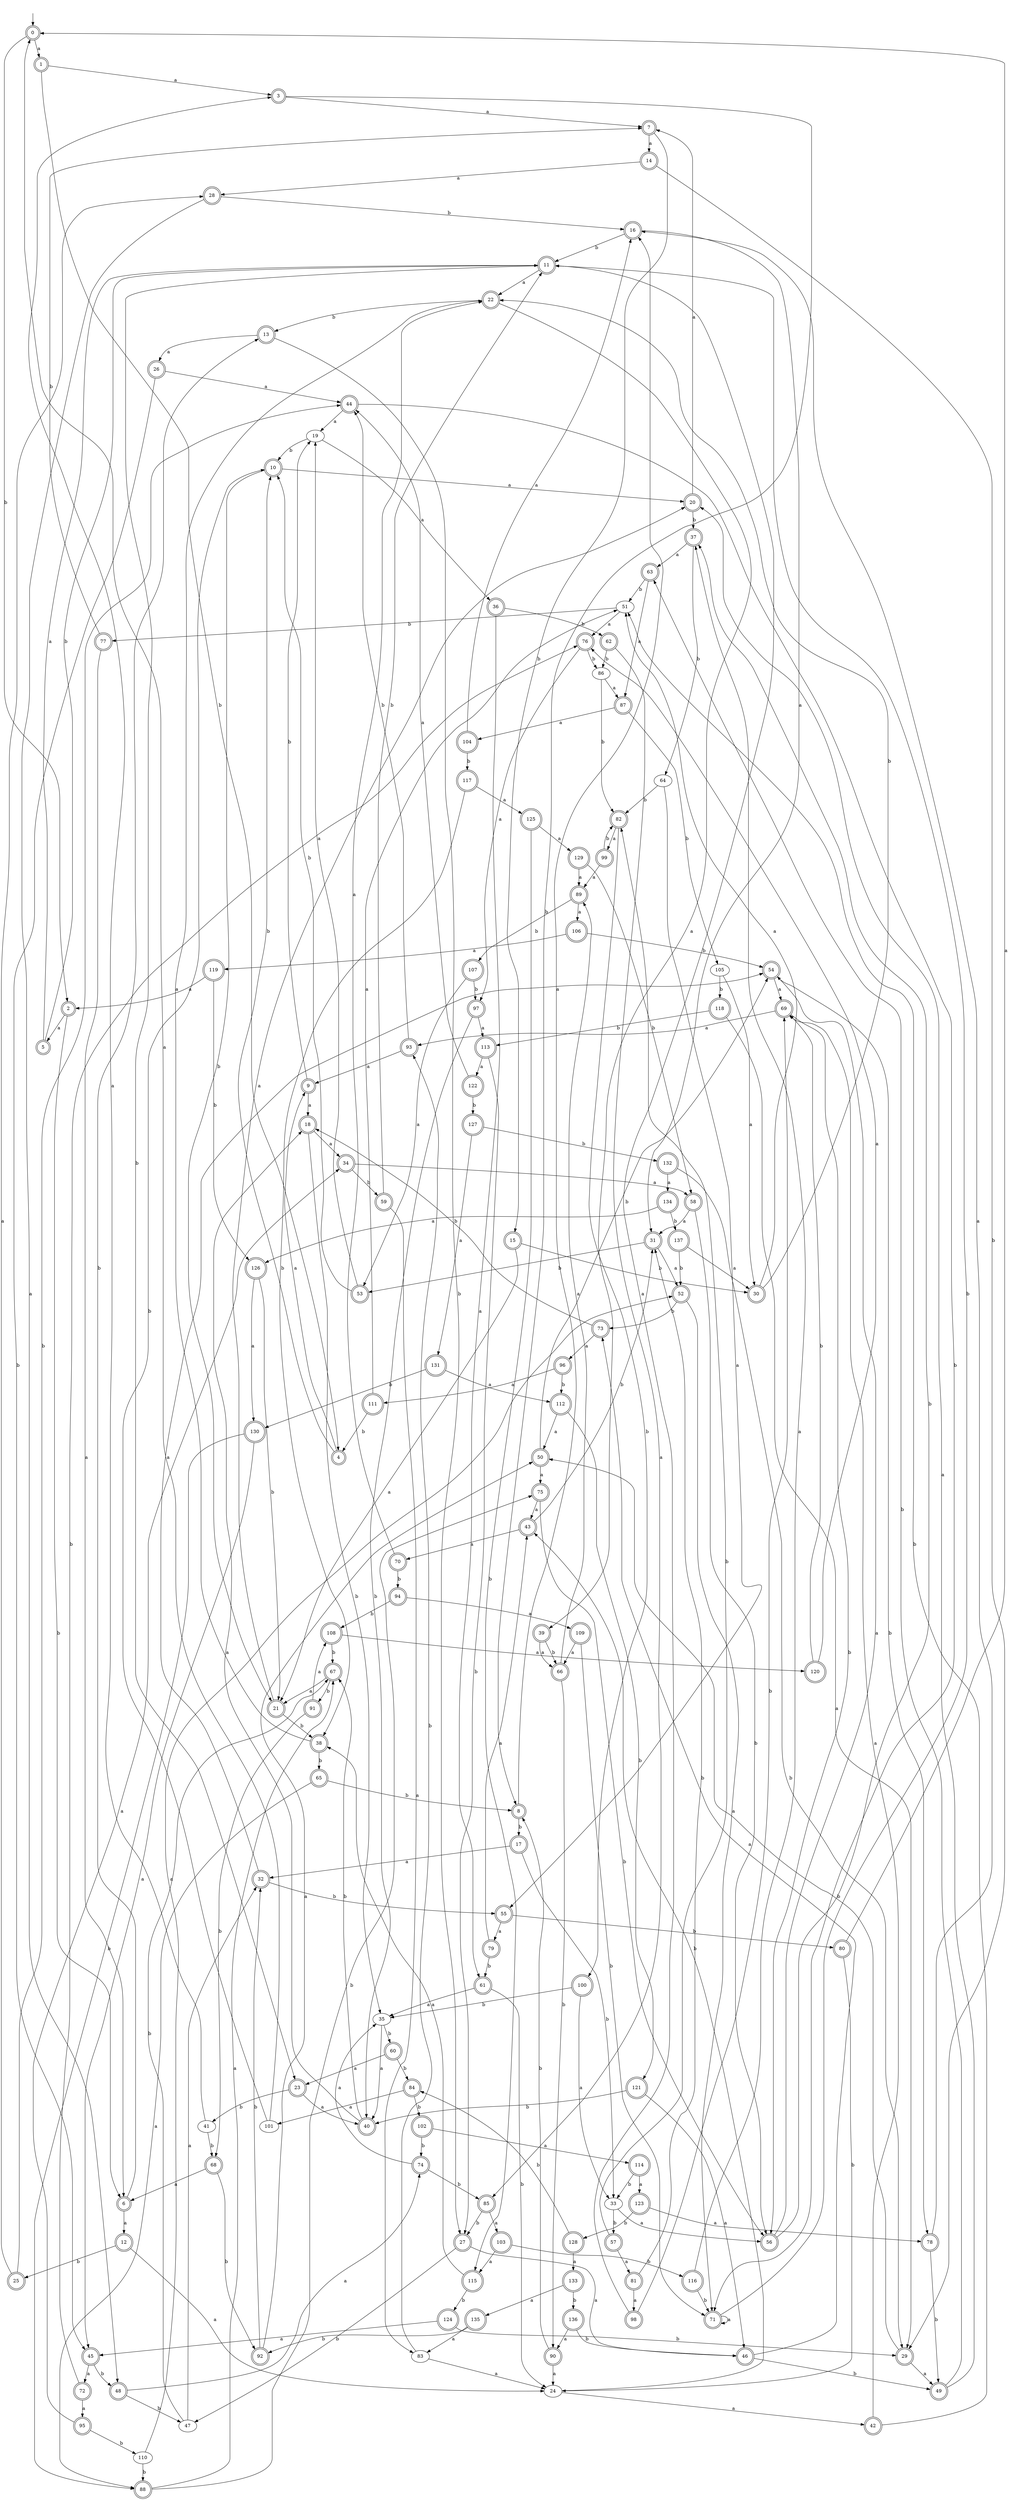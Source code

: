 digraph RandomDFA {
  __start0 [label="", shape=none];
  __start0 -> 0 [label=""];
  0 [shape=circle] [shape=doublecircle]
  0 -> 1 [label="a"]
  0 -> 2 [label="b"]
  1 [shape=doublecircle]
  1 -> 3 [label="a"]
  1 -> 4 [label="b"]
  2 [shape=doublecircle]
  2 -> 5 [label="a"]
  2 -> 6 [label="b"]
  3 [shape=doublecircle]
  3 -> 7 [label="a"]
  3 -> 8 [label="b"]
  4 [shape=doublecircle]
  4 -> 9 [label="a"]
  4 -> 10 [label="b"]
  5 [shape=doublecircle]
  5 -> 11 [label="a"]
  5 -> 11 [label="b"]
  6 [shape=doublecircle]
  6 -> 12 [label="a"]
  6 -> 13 [label="b"]
  7 [shape=doublecircle]
  7 -> 14 [label="a"]
  7 -> 15 [label="b"]
  8 [shape=doublecircle]
  8 -> 16 [label="a"]
  8 -> 17 [label="b"]
  9 [shape=doublecircle]
  9 -> 18 [label="a"]
  9 -> 19 [label="b"]
  10 [shape=doublecircle]
  10 -> 20 [label="a"]
  10 -> 21 [label="b"]
  11 [shape=doublecircle]
  11 -> 22 [label="a"]
  11 -> 23 [label="b"]
  12 [shape=doublecircle]
  12 -> 24 [label="a"]
  12 -> 25 [label="b"]
  13 [shape=doublecircle]
  13 -> 26 [label="a"]
  13 -> 27 [label="b"]
  14 [shape=doublecircle]
  14 -> 28 [label="a"]
  14 -> 29 [label="b"]
  15 [shape=doublecircle]
  15 -> 21 [label="a"]
  15 -> 30 [label="b"]
  16 [shape=doublecircle]
  16 -> 31 [label="a"]
  16 -> 11 [label="b"]
  17 [shape=doublecircle]
  17 -> 32 [label="a"]
  17 -> 33 [label="b"]
  18 [shape=doublecircle]
  18 -> 34 [label="a"]
  18 -> 35 [label="b"]
  19
  19 -> 36 [label="a"]
  19 -> 10 [label="b"]
  20 [shape=doublecircle]
  20 -> 7 [label="a"]
  20 -> 37 [label="b"]
  21 [shape=doublecircle]
  21 -> 20 [label="a"]
  21 -> 38 [label="b"]
  22 [shape=doublecircle]
  22 -> 39 [label="a"]
  22 -> 13 [label="b"]
  23 [shape=doublecircle]
  23 -> 40 [label="a"]
  23 -> 41 [label="b"]
  24
  24 -> 42 [label="a"]
  24 -> 43 [label="b"]
  25 [shape=doublecircle]
  25 -> 28 [label="a"]
  25 -> 44 [label="b"]
  26 [shape=doublecircle]
  26 -> 44 [label="a"]
  26 -> 45 [label="b"]
  27 [shape=doublecircle]
  27 -> 46 [label="a"]
  27 -> 47 [label="b"]
  28 [shape=doublecircle]
  28 -> 48 [label="a"]
  28 -> 16 [label="b"]
  29 [shape=doublecircle]
  29 -> 49 [label="a"]
  29 -> 50 [label="b"]
  30 [shape=doublecircle]
  30 -> 51 [label="a"]
  30 -> 22 [label="b"]
  31 [shape=doublecircle]
  31 -> 52 [label="a"]
  31 -> 53 [label="b"]
  32 [shape=doublecircle]
  32 -> 54 [label="a"]
  32 -> 55 [label="b"]
  33
  33 -> 56 [label="a"]
  33 -> 57 [label="b"]
  34 [shape=doublecircle]
  34 -> 58 [label="a"]
  34 -> 59 [label="b"]
  35
  35 -> 40 [label="a"]
  35 -> 60 [label="b"]
  36 [shape=doublecircle]
  36 -> 61 [label="a"]
  36 -> 62 [label="b"]
  37 [shape=doublecircle]
  37 -> 63 [label="a"]
  37 -> 64 [label="b"]
  38 [shape=doublecircle]
  38 -> 22 [label="a"]
  38 -> 65 [label="b"]
  39 [shape=doublecircle]
  39 -> 66 [label="a"]
  39 -> 66 [label="b"]
  40 [shape=doublecircle]
  40 -> 18 [label="a"]
  40 -> 67 [label="b"]
  41
  41 -> 3 [label="a"]
  41 -> 68 [label="b"]
  42 [shape=doublecircle]
  42 -> 69 [label="a"]
  42 -> 51 [label="b"]
  43 [shape=doublecircle]
  43 -> 70 [label="a"]
  43 -> 31 [label="b"]
  44 [shape=doublecircle]
  44 -> 19 [label="a"]
  44 -> 71 [label="b"]
  45 [shape=doublecircle]
  45 -> 72 [label="a"]
  45 -> 48 [label="b"]
  46 [shape=doublecircle]
  46 -> 73 [label="a"]
  46 -> 49 [label="b"]
  47
  47 -> 32 [label="a"]
  47 -> 67 [label="b"]
  48 [shape=doublecircle]
  48 -> 74 [label="a"]
  48 -> 47 [label="b"]
  49 [shape=doublecircle]
  49 -> 20 [label="a"]
  49 -> 63 [label="b"]
  50 [shape=doublecircle]
  50 -> 75 [label="a"]
  50 -> 54 [label="b"]
  51
  51 -> 76 [label="a"]
  51 -> 77 [label="b"]
  52 [shape=doublecircle]
  52 -> 71 [label="a"]
  52 -> 73 [label="b"]
  53 [shape=doublecircle]
  53 -> 19 [label="a"]
  53 -> 10 [label="b"]
  54 [shape=doublecircle]
  54 -> 69 [label="a"]
  54 -> 78 [label="b"]
  55 [shape=doublecircle]
  55 -> 79 [label="a"]
  55 -> 80 [label="b"]
  56 [shape=doublecircle]
  56 -> 54 [label="a"]
  56 -> 37 [label="b"]
  57 [shape=doublecircle]
  57 -> 81 [label="a"]
  57 -> 82 [label="b"]
  58 [shape=doublecircle]
  58 -> 31 [label="a"]
  58 -> 56 [label="b"]
  59 [shape=doublecircle]
  59 -> 83 [label="a"]
  59 -> 11 [label="b"]
  60 [shape=doublecircle]
  60 -> 23 [label="a"]
  60 -> 84 [label="b"]
  61 [shape=doublecircle]
  61 -> 35 [label="a"]
  61 -> 24 [label="b"]
  62 [shape=doublecircle]
  62 -> 85 [label="a"]
  62 -> 86 [label="b"]
  63 [shape=doublecircle]
  63 -> 87 [label="a"]
  63 -> 51 [label="b"]
  64
  64 -> 55 [label="a"]
  64 -> 82 [label="b"]
  65 [shape=doublecircle]
  65 -> 88 [label="a"]
  65 -> 8 [label="b"]
  66 [shape=doublecircle]
  66 -> 89 [label="a"]
  66 -> 90 [label="b"]
  67 [shape=doublecircle]
  67 -> 21 [label="a"]
  67 -> 91 [label="b"]
  68 [shape=doublecircle]
  68 -> 6 [label="a"]
  68 -> 92 [label="b"]
  69 [shape=doublecircle]
  69 -> 93 [label="a"]
  69 -> 56 [label="b"]
  70 [shape=doublecircle]
  70 -> 22 [label="a"]
  70 -> 94 [label="b"]
  71 [shape=doublecircle]
  71 -> 71 [label="a"]
  71 -> 11 [label="b"]
  72 [shape=doublecircle]
  72 -> 95 [label="a"]
  72 -> 76 [label="b"]
  73 [shape=doublecircle]
  73 -> 96 [label="a"]
  73 -> 18 [label="b"]
  74 [shape=doublecircle]
  74 -> 35 [label="a"]
  74 -> 85 [label="b"]
  75 [shape=doublecircle]
  75 -> 43 [label="a"]
  75 -> 56 [label="b"]
  76 [shape=doublecircle]
  76 -> 97 [label="a"]
  76 -> 86 [label="b"]
  77 [shape=doublecircle]
  77 -> 6 [label="a"]
  77 -> 7 [label="b"]
  78 [shape=doublecircle]
  78 -> 16 [label="a"]
  78 -> 49 [label="b"]
  79 [shape=doublecircle]
  79 -> 43 [label="a"]
  79 -> 61 [label="b"]
  80 [shape=doublecircle]
  80 -> 0 [label="a"]
  80 -> 24 [label="b"]
  81 [shape=doublecircle]
  81 -> 98 [label="a"]
  81 -> 31 [label="b"]
  82 [shape=doublecircle]
  82 -> 99 [label="a"]
  82 -> 100 [label="b"]
  83
  83 -> 24 [label="a"]
  83 -> 93 [label="b"]
  84 [shape=doublecircle]
  84 -> 101 [label="a"]
  84 -> 102 [label="b"]
  85 [shape=doublecircle]
  85 -> 103 [label="a"]
  85 -> 27 [label="b"]
  86
  86 -> 87 [label="a"]
  86 -> 82 [label="b"]
  87 [shape=doublecircle]
  87 -> 104 [label="a"]
  87 -> 105 [label="b"]
  88 [shape=doublecircle]
  88 -> 67 [label="a"]
  88 -> 75 [label="b"]
  89 [shape=doublecircle]
  89 -> 106 [label="a"]
  89 -> 107 [label="b"]
  90 [shape=doublecircle]
  90 -> 24 [label="a"]
  90 -> 8 [label="b"]
  91 [shape=doublecircle]
  91 -> 108 [label="a"]
  91 -> 68 [label="b"]
  92 [shape=doublecircle]
  92 -> 50 [label="a"]
  92 -> 32 [label="b"]
  93 [shape=doublecircle]
  93 -> 9 [label="a"]
  93 -> 44 [label="b"]
  94 [shape=doublecircle]
  94 -> 109 [label="a"]
  94 -> 108 [label="b"]
  95 [shape=doublecircle]
  95 -> 34 [label="a"]
  95 -> 110 [label="b"]
  96 [shape=doublecircle]
  96 -> 111 [label="a"]
  96 -> 112 [label="b"]
  97 [shape=doublecircle]
  97 -> 113 [label="a"]
  97 -> 40 [label="b"]
  98 [shape=doublecircle]
  98 -> 11 [label="a"]
  98 -> 69 [label="b"]
  99 [shape=doublecircle]
  99 -> 89 [label="a"]
  99 -> 82 [label="b"]
  100 [shape=doublecircle]
  100 -> 33 [label="a"]
  100 -> 35 [label="b"]
  101
  101 -> 0 [label="a"]
  101 -> 10 [label="b"]
  102 [shape=doublecircle]
  102 -> 114 [label="a"]
  102 -> 74 [label="b"]
  103 [shape=doublecircle]
  103 -> 115 [label="a"]
  103 -> 116 [label="b"]
  104 [shape=doublecircle]
  104 -> 16 [label="a"]
  104 -> 117 [label="b"]
  105
  105 -> 30 [label="a"]
  105 -> 118 [label="b"]
  106 [shape=doublecircle]
  106 -> 119 [label="a"]
  106 -> 54 [label="b"]
  107 [shape=doublecircle]
  107 -> 53 [label="a"]
  107 -> 97 [label="b"]
  108 [shape=doublecircle]
  108 -> 120 [label="a"]
  108 -> 67 [label="b"]
  109 [shape=doublecircle]
  109 -> 66 [label="a"]
  109 -> 71 [label="b"]
  110
  110 -> 52 [label="a"]
  110 -> 88 [label="b"]
  111 [shape=doublecircle]
  111 -> 51 [label="a"]
  111 -> 4 [label="b"]
  112 [shape=doublecircle]
  112 -> 50 [label="a"]
  112 -> 121 [label="b"]
  113 [shape=doublecircle]
  113 -> 122 [label="a"]
  113 -> 27 [label="b"]
  114 [shape=doublecircle]
  114 -> 123 [label="a"]
  114 -> 33 [label="b"]
  115 [shape=doublecircle]
  115 -> 38 [label="a"]
  115 -> 124 [label="b"]
  116 [shape=doublecircle]
  116 -> 37 [label="a"]
  116 -> 71 [label="b"]
  117 [shape=doublecircle]
  117 -> 125 [label="a"]
  117 -> 38 [label="b"]
  118 [shape=doublecircle]
  118 -> 29 [label="a"]
  118 -> 113 [label="b"]
  119 [shape=doublecircle]
  119 -> 2 [label="a"]
  119 -> 126 [label="b"]
  120 [shape=doublecircle]
  120 -> 76 [label="a"]
  120 -> 69 [label="b"]
  121 [shape=doublecircle]
  121 -> 46 [label="a"]
  121 -> 40 [label="b"]
  122 [shape=doublecircle]
  122 -> 44 [label="a"]
  122 -> 127 [label="b"]
  123 [shape=doublecircle]
  123 -> 78 [label="a"]
  123 -> 128 [label="b"]
  124 [shape=doublecircle]
  124 -> 45 [label="a"]
  124 -> 29 [label="b"]
  125 [shape=doublecircle]
  125 -> 129 [label="a"]
  125 -> 115 [label="b"]
  126 [shape=doublecircle]
  126 -> 130 [label="a"]
  126 -> 21 [label="b"]
  127 [shape=doublecircle]
  127 -> 131 [label="a"]
  127 -> 132 [label="b"]
  128 [shape=doublecircle]
  128 -> 133 [label="a"]
  128 -> 84 [label="b"]
  129 [shape=doublecircle]
  129 -> 89 [label="a"]
  129 -> 58 [label="b"]
  130 [shape=doublecircle]
  130 -> 45 [label="a"]
  130 -> 88 [label="b"]
  131 [shape=doublecircle]
  131 -> 112 [label="a"]
  131 -> 130 [label="b"]
  132 [shape=doublecircle]
  132 -> 134 [label="a"]
  132 -> 29 [label="b"]
  133 [shape=doublecircle]
  133 -> 135 [label="a"]
  133 -> 136 [label="b"]
  134 [shape=doublecircle]
  134 -> 126 [label="a"]
  134 -> 137 [label="b"]
  135 [shape=doublecircle]
  135 -> 83 [label="a"]
  135 -> 92 [label="b"]
  136 [shape=doublecircle]
  136 -> 90 [label="a"]
  136 -> 46 [label="b"]
  137 [shape=doublecircle]
  137 -> 30 [label="a"]
  137 -> 52 [label="b"]
}
